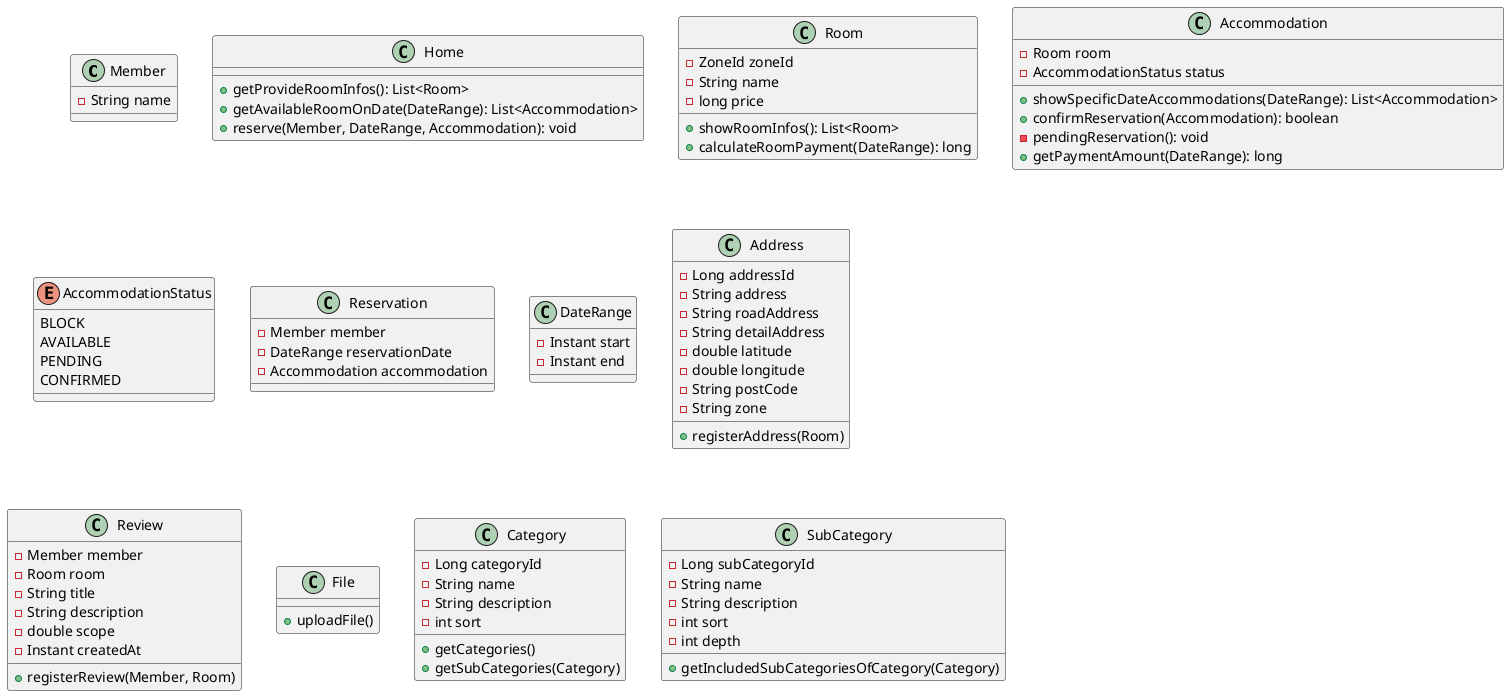 @startuml
class Member {
  -String name
}

class Home {
  +getProvideRoomInfos(): List<Room>
  +getAvailableRoomOnDate(DateRange): List<Accommodation>
  +reserve(Member, DateRange, Accommodation): void
}

class Room {
  -ZoneId zoneId
  -String name
  -long price
  +showRoomInfos(): List<Room>
  +calculateRoomPayment(DateRange): long
}

class Accommodation {
  -Room room
  -AccommodationStatus status
  +showSpecificDateAccommodations(DateRange): List<Accommodation>
  +confirmReservation(Accommodation): boolean
  -pendingReservation(): void
  +getPaymentAmount(DateRange): long
}

enum AccommodationStatus {
  BLOCK
  AVAILABLE
  PENDING
  CONFIRMED
}

class Reservation {
  -Member member
  -DateRange reservationDate
  -Accommodation accommodation
}

class DateRange {
  -Instant start
  -Instant end
}

class Address {
  -Long addressId
  -String address
  -String roadAddress
  -String detailAddress
  -double latitude
  -double longitude
  -String postCode
  -String zone
  +registerAddress(Room)
}

class Review {
  -Member member
  -Room room
  -String title
  -String description
  -double scope
  -Instant createdAt
  +registerReview(Member, Room)
}

class File {
  +uploadFile()
}

class Category {
  -Long categoryId
  -String name
  -String description
  -int sort
  +getCategories()
  +getSubCategories(Category)
}

class SubCategory {
  -Long subCategoryId
  -String name
  -String description
  -int sort
  -int depth
  +getIncludedSubCategoriesOfCategory(Category)
}

@enduml
